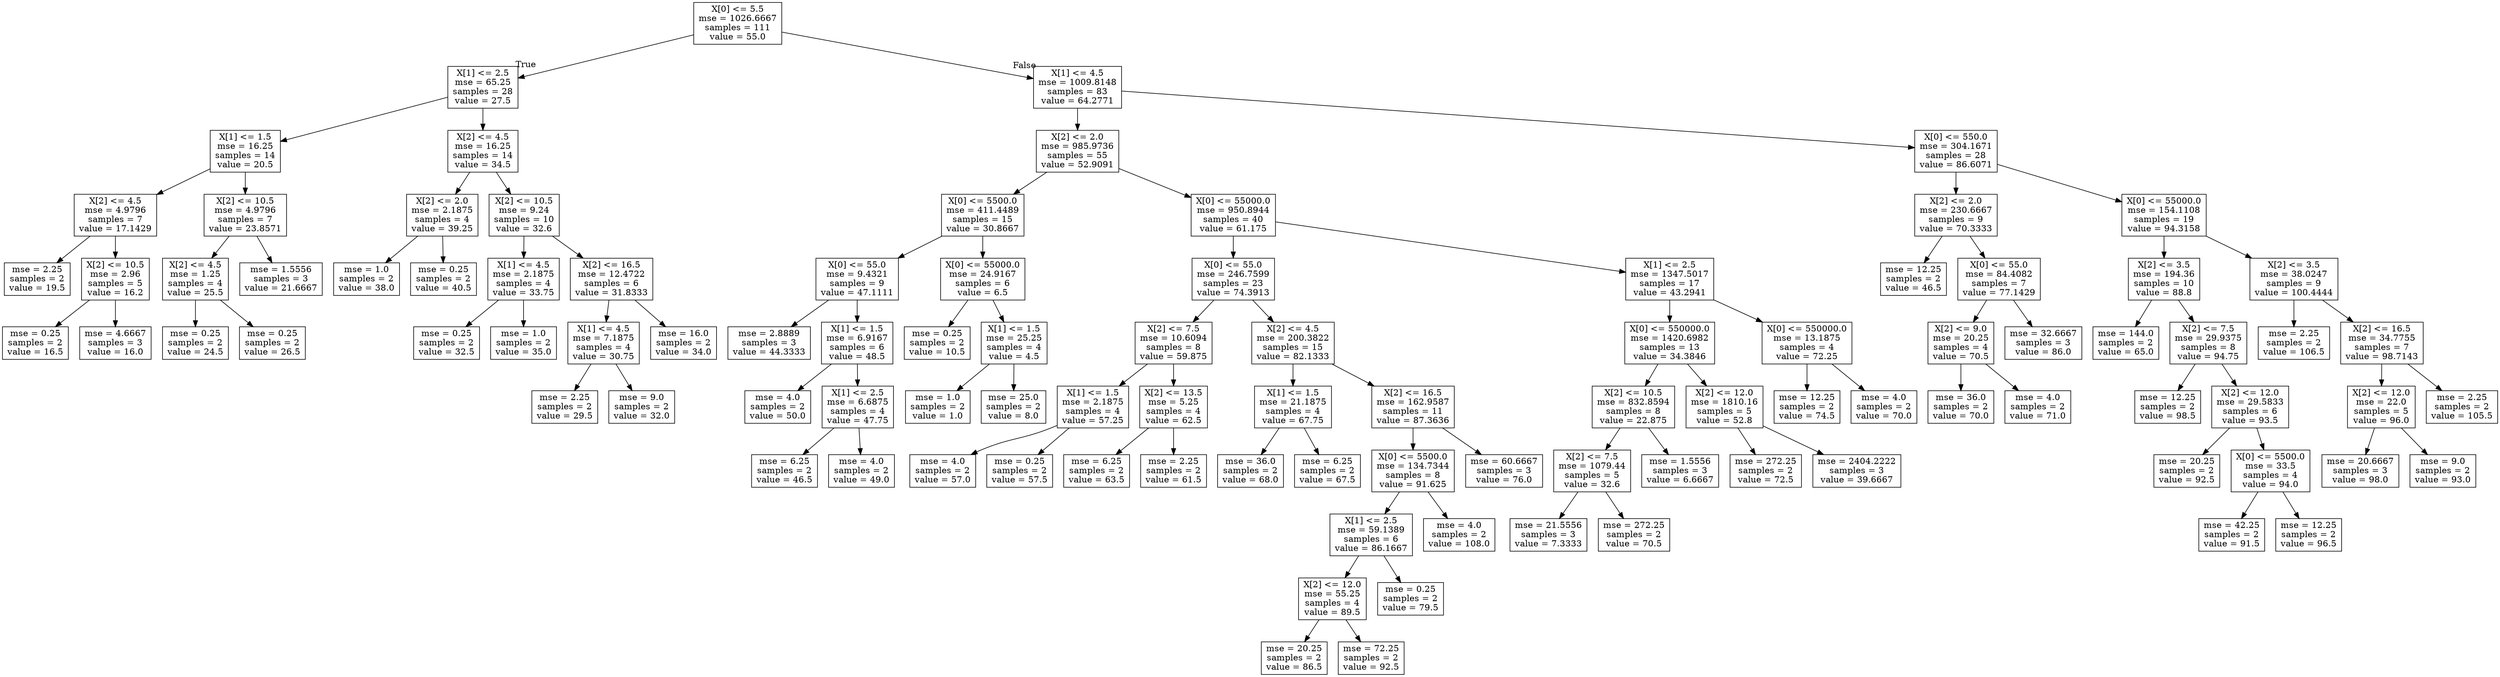digraph Tree {
node [shape=box] ;
0 [label="X[0] <= 5.5\nmse = 1026.6667\nsamples = 111\nvalue = 55.0"] ;
1 [label="X[1] <= 2.5\nmse = 65.25\nsamples = 28\nvalue = 27.5"] ;
0 -> 1 [labeldistance=2.5, labelangle=45, headlabel="True"] ;
2 [label="X[1] <= 1.5\nmse = 16.25\nsamples = 14\nvalue = 20.5"] ;
1 -> 2 ;
3 [label="X[2] <= 4.5\nmse = 4.9796\nsamples = 7\nvalue = 17.1429"] ;
2 -> 3 ;
4 [label="mse = 2.25\nsamples = 2\nvalue = 19.5"] ;
3 -> 4 ;
5 [label="X[2] <= 10.5\nmse = 2.96\nsamples = 5\nvalue = 16.2"] ;
3 -> 5 ;
6 [label="mse = 0.25\nsamples = 2\nvalue = 16.5"] ;
5 -> 6 ;
7 [label="mse = 4.6667\nsamples = 3\nvalue = 16.0"] ;
5 -> 7 ;
8 [label="X[2] <= 10.5\nmse = 4.9796\nsamples = 7\nvalue = 23.8571"] ;
2 -> 8 ;
9 [label="X[2] <= 4.5\nmse = 1.25\nsamples = 4\nvalue = 25.5"] ;
8 -> 9 ;
10 [label="mse = 0.25\nsamples = 2\nvalue = 24.5"] ;
9 -> 10 ;
11 [label="mse = 0.25\nsamples = 2\nvalue = 26.5"] ;
9 -> 11 ;
12 [label="mse = 1.5556\nsamples = 3\nvalue = 21.6667"] ;
8 -> 12 ;
13 [label="X[2] <= 4.5\nmse = 16.25\nsamples = 14\nvalue = 34.5"] ;
1 -> 13 ;
14 [label="X[2] <= 2.0\nmse = 2.1875\nsamples = 4\nvalue = 39.25"] ;
13 -> 14 ;
15 [label="mse = 1.0\nsamples = 2\nvalue = 38.0"] ;
14 -> 15 ;
16 [label="mse = 0.25\nsamples = 2\nvalue = 40.5"] ;
14 -> 16 ;
17 [label="X[2] <= 10.5\nmse = 9.24\nsamples = 10\nvalue = 32.6"] ;
13 -> 17 ;
18 [label="X[1] <= 4.5\nmse = 2.1875\nsamples = 4\nvalue = 33.75"] ;
17 -> 18 ;
19 [label="mse = 0.25\nsamples = 2\nvalue = 32.5"] ;
18 -> 19 ;
20 [label="mse = 1.0\nsamples = 2\nvalue = 35.0"] ;
18 -> 20 ;
21 [label="X[2] <= 16.5\nmse = 12.4722\nsamples = 6\nvalue = 31.8333"] ;
17 -> 21 ;
22 [label="X[1] <= 4.5\nmse = 7.1875\nsamples = 4\nvalue = 30.75"] ;
21 -> 22 ;
23 [label="mse = 2.25\nsamples = 2\nvalue = 29.5"] ;
22 -> 23 ;
24 [label="mse = 9.0\nsamples = 2\nvalue = 32.0"] ;
22 -> 24 ;
25 [label="mse = 16.0\nsamples = 2\nvalue = 34.0"] ;
21 -> 25 ;
26 [label="X[1] <= 4.5\nmse = 1009.8148\nsamples = 83\nvalue = 64.2771"] ;
0 -> 26 [labeldistance=2.5, labelangle=-45, headlabel="False"] ;
27 [label="X[2] <= 2.0\nmse = 985.9736\nsamples = 55\nvalue = 52.9091"] ;
26 -> 27 ;
28 [label="X[0] <= 5500.0\nmse = 411.4489\nsamples = 15\nvalue = 30.8667"] ;
27 -> 28 ;
29 [label="X[0] <= 55.0\nmse = 9.4321\nsamples = 9\nvalue = 47.1111"] ;
28 -> 29 ;
30 [label="mse = 2.8889\nsamples = 3\nvalue = 44.3333"] ;
29 -> 30 ;
31 [label="X[1] <= 1.5\nmse = 6.9167\nsamples = 6\nvalue = 48.5"] ;
29 -> 31 ;
32 [label="mse = 4.0\nsamples = 2\nvalue = 50.0"] ;
31 -> 32 ;
33 [label="X[1] <= 2.5\nmse = 6.6875\nsamples = 4\nvalue = 47.75"] ;
31 -> 33 ;
34 [label="mse = 6.25\nsamples = 2\nvalue = 46.5"] ;
33 -> 34 ;
35 [label="mse = 4.0\nsamples = 2\nvalue = 49.0"] ;
33 -> 35 ;
36 [label="X[0] <= 55000.0\nmse = 24.9167\nsamples = 6\nvalue = 6.5"] ;
28 -> 36 ;
37 [label="mse = 0.25\nsamples = 2\nvalue = 10.5"] ;
36 -> 37 ;
38 [label="X[1] <= 1.5\nmse = 25.25\nsamples = 4\nvalue = 4.5"] ;
36 -> 38 ;
39 [label="mse = 1.0\nsamples = 2\nvalue = 1.0"] ;
38 -> 39 ;
40 [label="mse = 25.0\nsamples = 2\nvalue = 8.0"] ;
38 -> 40 ;
41 [label="X[0] <= 55000.0\nmse = 950.8944\nsamples = 40\nvalue = 61.175"] ;
27 -> 41 ;
42 [label="X[0] <= 55.0\nmse = 246.7599\nsamples = 23\nvalue = 74.3913"] ;
41 -> 42 ;
43 [label="X[2] <= 7.5\nmse = 10.6094\nsamples = 8\nvalue = 59.875"] ;
42 -> 43 ;
44 [label="X[1] <= 1.5\nmse = 2.1875\nsamples = 4\nvalue = 57.25"] ;
43 -> 44 ;
45 [label="mse = 4.0\nsamples = 2\nvalue = 57.0"] ;
44 -> 45 ;
46 [label="mse = 0.25\nsamples = 2\nvalue = 57.5"] ;
44 -> 46 ;
47 [label="X[2] <= 13.5\nmse = 5.25\nsamples = 4\nvalue = 62.5"] ;
43 -> 47 ;
48 [label="mse = 6.25\nsamples = 2\nvalue = 63.5"] ;
47 -> 48 ;
49 [label="mse = 2.25\nsamples = 2\nvalue = 61.5"] ;
47 -> 49 ;
50 [label="X[2] <= 4.5\nmse = 200.3822\nsamples = 15\nvalue = 82.1333"] ;
42 -> 50 ;
51 [label="X[1] <= 1.5\nmse = 21.1875\nsamples = 4\nvalue = 67.75"] ;
50 -> 51 ;
52 [label="mse = 36.0\nsamples = 2\nvalue = 68.0"] ;
51 -> 52 ;
53 [label="mse = 6.25\nsamples = 2\nvalue = 67.5"] ;
51 -> 53 ;
54 [label="X[2] <= 16.5\nmse = 162.9587\nsamples = 11\nvalue = 87.3636"] ;
50 -> 54 ;
55 [label="X[0] <= 5500.0\nmse = 134.7344\nsamples = 8\nvalue = 91.625"] ;
54 -> 55 ;
56 [label="X[1] <= 2.5\nmse = 59.1389\nsamples = 6\nvalue = 86.1667"] ;
55 -> 56 ;
57 [label="X[2] <= 12.0\nmse = 55.25\nsamples = 4\nvalue = 89.5"] ;
56 -> 57 ;
58 [label="mse = 20.25\nsamples = 2\nvalue = 86.5"] ;
57 -> 58 ;
59 [label="mse = 72.25\nsamples = 2\nvalue = 92.5"] ;
57 -> 59 ;
60 [label="mse = 0.25\nsamples = 2\nvalue = 79.5"] ;
56 -> 60 ;
61 [label="mse = 4.0\nsamples = 2\nvalue = 108.0"] ;
55 -> 61 ;
62 [label="mse = 60.6667\nsamples = 3\nvalue = 76.0"] ;
54 -> 62 ;
63 [label="X[1] <= 2.5\nmse = 1347.5017\nsamples = 17\nvalue = 43.2941"] ;
41 -> 63 ;
64 [label="X[0] <= 550000.0\nmse = 1420.6982\nsamples = 13\nvalue = 34.3846"] ;
63 -> 64 ;
65 [label="X[2] <= 10.5\nmse = 832.8594\nsamples = 8\nvalue = 22.875"] ;
64 -> 65 ;
66 [label="X[2] <= 7.5\nmse = 1079.44\nsamples = 5\nvalue = 32.6"] ;
65 -> 66 ;
67 [label="mse = 21.5556\nsamples = 3\nvalue = 7.3333"] ;
66 -> 67 ;
68 [label="mse = 272.25\nsamples = 2\nvalue = 70.5"] ;
66 -> 68 ;
69 [label="mse = 1.5556\nsamples = 3\nvalue = 6.6667"] ;
65 -> 69 ;
70 [label="X[2] <= 12.0\nmse = 1810.16\nsamples = 5\nvalue = 52.8"] ;
64 -> 70 ;
71 [label="mse = 272.25\nsamples = 2\nvalue = 72.5"] ;
70 -> 71 ;
72 [label="mse = 2404.2222\nsamples = 3\nvalue = 39.6667"] ;
70 -> 72 ;
73 [label="X[0] <= 550000.0\nmse = 13.1875\nsamples = 4\nvalue = 72.25"] ;
63 -> 73 ;
74 [label="mse = 12.25\nsamples = 2\nvalue = 74.5"] ;
73 -> 74 ;
75 [label="mse = 4.0\nsamples = 2\nvalue = 70.0"] ;
73 -> 75 ;
76 [label="X[0] <= 550.0\nmse = 304.1671\nsamples = 28\nvalue = 86.6071"] ;
26 -> 76 ;
77 [label="X[2] <= 2.0\nmse = 230.6667\nsamples = 9\nvalue = 70.3333"] ;
76 -> 77 ;
78 [label="mse = 12.25\nsamples = 2\nvalue = 46.5"] ;
77 -> 78 ;
79 [label="X[0] <= 55.0\nmse = 84.4082\nsamples = 7\nvalue = 77.1429"] ;
77 -> 79 ;
80 [label="X[2] <= 9.0\nmse = 20.25\nsamples = 4\nvalue = 70.5"] ;
79 -> 80 ;
81 [label="mse = 36.0\nsamples = 2\nvalue = 70.0"] ;
80 -> 81 ;
82 [label="mse = 4.0\nsamples = 2\nvalue = 71.0"] ;
80 -> 82 ;
83 [label="mse = 32.6667\nsamples = 3\nvalue = 86.0"] ;
79 -> 83 ;
84 [label="X[0] <= 55000.0\nmse = 154.1108\nsamples = 19\nvalue = 94.3158"] ;
76 -> 84 ;
85 [label="X[2] <= 3.5\nmse = 194.36\nsamples = 10\nvalue = 88.8"] ;
84 -> 85 ;
86 [label="mse = 144.0\nsamples = 2\nvalue = 65.0"] ;
85 -> 86 ;
87 [label="X[2] <= 7.5\nmse = 29.9375\nsamples = 8\nvalue = 94.75"] ;
85 -> 87 ;
88 [label="mse = 12.25\nsamples = 2\nvalue = 98.5"] ;
87 -> 88 ;
89 [label="X[2] <= 12.0\nmse = 29.5833\nsamples = 6\nvalue = 93.5"] ;
87 -> 89 ;
90 [label="mse = 20.25\nsamples = 2\nvalue = 92.5"] ;
89 -> 90 ;
91 [label="X[0] <= 5500.0\nmse = 33.5\nsamples = 4\nvalue = 94.0"] ;
89 -> 91 ;
92 [label="mse = 42.25\nsamples = 2\nvalue = 91.5"] ;
91 -> 92 ;
93 [label="mse = 12.25\nsamples = 2\nvalue = 96.5"] ;
91 -> 93 ;
94 [label="X[2] <= 3.5\nmse = 38.0247\nsamples = 9\nvalue = 100.4444"] ;
84 -> 94 ;
95 [label="mse = 2.25\nsamples = 2\nvalue = 106.5"] ;
94 -> 95 ;
96 [label="X[2] <= 16.5\nmse = 34.7755\nsamples = 7\nvalue = 98.7143"] ;
94 -> 96 ;
97 [label="X[2] <= 12.0\nmse = 22.0\nsamples = 5\nvalue = 96.0"] ;
96 -> 97 ;
98 [label="mse = 20.6667\nsamples = 3\nvalue = 98.0"] ;
97 -> 98 ;
99 [label="mse = 9.0\nsamples = 2\nvalue = 93.0"] ;
97 -> 99 ;
100 [label="mse = 2.25\nsamples = 2\nvalue = 105.5"] ;
96 -> 100 ;
}